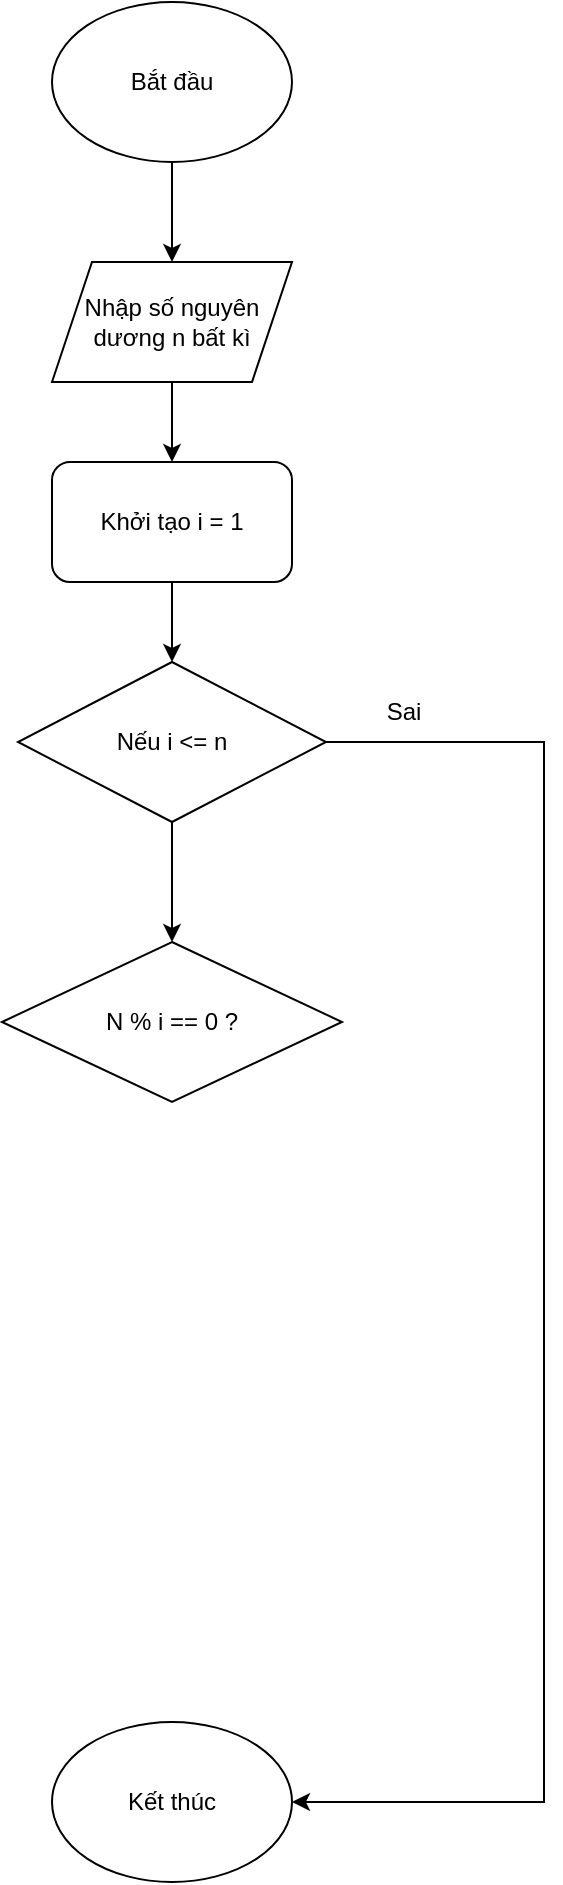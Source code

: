<mxfile version="25.0.3">
  <diagram id="C5RBs43oDa-KdzZeNtuy" name="Page-1">
    <mxGraphModel dx="996" dy="567" grid="1" gridSize="10" guides="1" tooltips="1" connect="1" arrows="1" fold="1" page="1" pageScale="1" pageWidth="827" pageHeight="1169" math="0" shadow="0">
      <root>
        <mxCell id="WIyWlLk6GJQsqaUBKTNV-0" />
        <mxCell id="WIyWlLk6GJQsqaUBKTNV-1" parent="WIyWlLk6GJQsqaUBKTNV-0" />
        <mxCell id="MZPHA3aIIXQyihihCdnl-3" value="" style="edgeStyle=orthogonalEdgeStyle;rounded=0;orthogonalLoop=1;jettySize=auto;html=1;" edge="1" parent="WIyWlLk6GJQsqaUBKTNV-1" source="MZPHA3aIIXQyihihCdnl-0" target="MZPHA3aIIXQyihihCdnl-2">
          <mxGeometry relative="1" as="geometry" />
        </mxCell>
        <mxCell id="MZPHA3aIIXQyihihCdnl-0" value="Bắt đầu" style="ellipse;whiteSpace=wrap;html=1;" vertex="1" parent="WIyWlLk6GJQsqaUBKTNV-1">
          <mxGeometry x="294" y="10" width="120" height="80" as="geometry" />
        </mxCell>
        <mxCell id="MZPHA3aIIXQyihihCdnl-1" value="Kết thúc" style="ellipse;whiteSpace=wrap;html=1;" vertex="1" parent="WIyWlLk6GJQsqaUBKTNV-1">
          <mxGeometry x="294" y="870" width="120" height="80" as="geometry" />
        </mxCell>
        <mxCell id="MZPHA3aIIXQyihihCdnl-5" value="" style="edgeStyle=orthogonalEdgeStyle;rounded=0;orthogonalLoop=1;jettySize=auto;html=1;" edge="1" parent="WIyWlLk6GJQsqaUBKTNV-1" source="MZPHA3aIIXQyihihCdnl-2">
          <mxGeometry relative="1" as="geometry">
            <mxPoint x="354" y="240" as="targetPoint" />
          </mxGeometry>
        </mxCell>
        <mxCell id="MZPHA3aIIXQyihihCdnl-2" value="Nhập số nguyên dương n bất kì" style="shape=parallelogram;perimeter=parallelogramPerimeter;whiteSpace=wrap;html=1;fixedSize=1;" vertex="1" parent="WIyWlLk6GJQsqaUBKTNV-1">
          <mxGeometry x="294" y="140" width="120" height="60" as="geometry" />
        </mxCell>
        <mxCell id="MZPHA3aIIXQyihihCdnl-8" value="" style="edgeStyle=orthogonalEdgeStyle;rounded=0;orthogonalLoop=1;jettySize=auto;html=1;" edge="1" parent="WIyWlLk6GJQsqaUBKTNV-1" source="MZPHA3aIIXQyihihCdnl-6" target="MZPHA3aIIXQyihihCdnl-7">
          <mxGeometry relative="1" as="geometry" />
        </mxCell>
        <mxCell id="MZPHA3aIIXQyihihCdnl-6" value="Khởi tạo i = 1" style="rounded=1;whiteSpace=wrap;html=1;" vertex="1" parent="WIyWlLk6GJQsqaUBKTNV-1">
          <mxGeometry x="294" y="240" width="120" height="60" as="geometry" />
        </mxCell>
        <mxCell id="MZPHA3aIIXQyihihCdnl-10" style="edgeStyle=orthogonalEdgeStyle;rounded=0;orthogonalLoop=1;jettySize=auto;html=1;exitX=1;exitY=0.5;exitDx=0;exitDy=0;entryX=1;entryY=0.5;entryDx=0;entryDy=0;" edge="1" parent="WIyWlLk6GJQsqaUBKTNV-1" source="MZPHA3aIIXQyihihCdnl-7" target="MZPHA3aIIXQyihihCdnl-1">
          <mxGeometry relative="1" as="geometry">
            <Array as="points">
              <mxPoint x="540" y="380" />
              <mxPoint x="540" y="910" />
            </Array>
          </mxGeometry>
        </mxCell>
        <mxCell id="MZPHA3aIIXQyihihCdnl-12" value="" style="edgeStyle=orthogonalEdgeStyle;rounded=0;orthogonalLoop=1;jettySize=auto;html=1;" edge="1" parent="WIyWlLk6GJQsqaUBKTNV-1" source="MZPHA3aIIXQyihihCdnl-7" target="MZPHA3aIIXQyihihCdnl-11">
          <mxGeometry relative="1" as="geometry" />
        </mxCell>
        <mxCell id="MZPHA3aIIXQyihihCdnl-7" value="Nếu i &amp;lt;= n" style="rhombus;whiteSpace=wrap;html=1;" vertex="1" parent="WIyWlLk6GJQsqaUBKTNV-1">
          <mxGeometry x="277" y="340" width="154" height="80" as="geometry" />
        </mxCell>
        <mxCell id="MZPHA3aIIXQyihihCdnl-9" value="Sai" style="text;html=1;align=center;verticalAlign=middle;whiteSpace=wrap;rounded=0;" vertex="1" parent="WIyWlLk6GJQsqaUBKTNV-1">
          <mxGeometry x="440" y="350" width="60" height="30" as="geometry" />
        </mxCell>
        <mxCell id="MZPHA3aIIXQyihihCdnl-11" value="N % i == 0 ?" style="rhombus;whiteSpace=wrap;html=1;" vertex="1" parent="WIyWlLk6GJQsqaUBKTNV-1">
          <mxGeometry x="269" y="480" width="170" height="80" as="geometry" />
        </mxCell>
      </root>
    </mxGraphModel>
  </diagram>
</mxfile>
